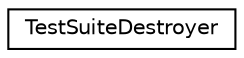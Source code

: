 digraph "Graphical Class Hierarchy"
{
 // LATEX_PDF_SIZE
  edge [fontname="Helvetica",fontsize="10",labelfontname="Helvetica",labelfontsize="10"];
  node [fontname="Helvetica",fontsize="10",shape=record];
  rankdir="LR";
  Node0 [label="TestSuiteDestroyer",height=0.2,width=0.4,color="black", fillcolor="white", style="filled",URL="$classTestSuiteDestroyer.html",tooltip=" "];
}
